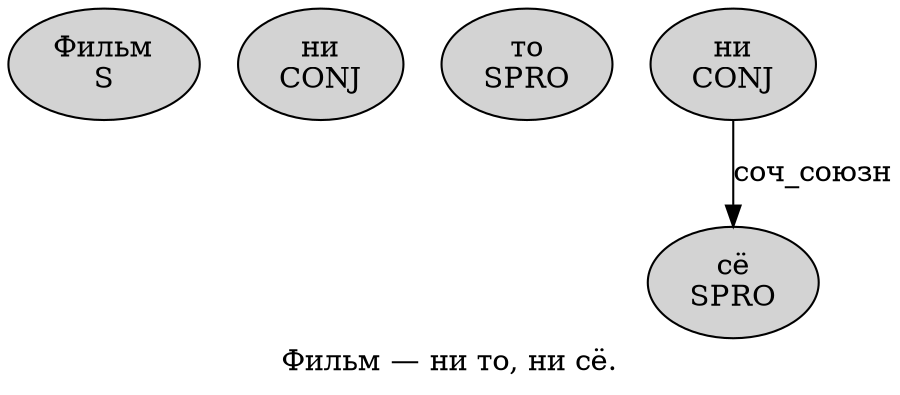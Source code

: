 digraph SENTENCE_2614 {
	graph [label="Фильм — ни то, ни сё."]
	node [style=filled]
		0 [label="Фильм
S" color="" fillcolor=lightgray penwidth=1 shape=ellipse]
		2 [label="ни
CONJ" color="" fillcolor=lightgray penwidth=1 shape=ellipse]
		3 [label="то
SPRO" color="" fillcolor=lightgray penwidth=1 shape=ellipse]
		5 [label="ни
CONJ" color="" fillcolor=lightgray penwidth=1 shape=ellipse]
		6 [label="сё
SPRO" color="" fillcolor=lightgray penwidth=1 shape=ellipse]
			5 -> 6 [label="соч_союзн"]
}